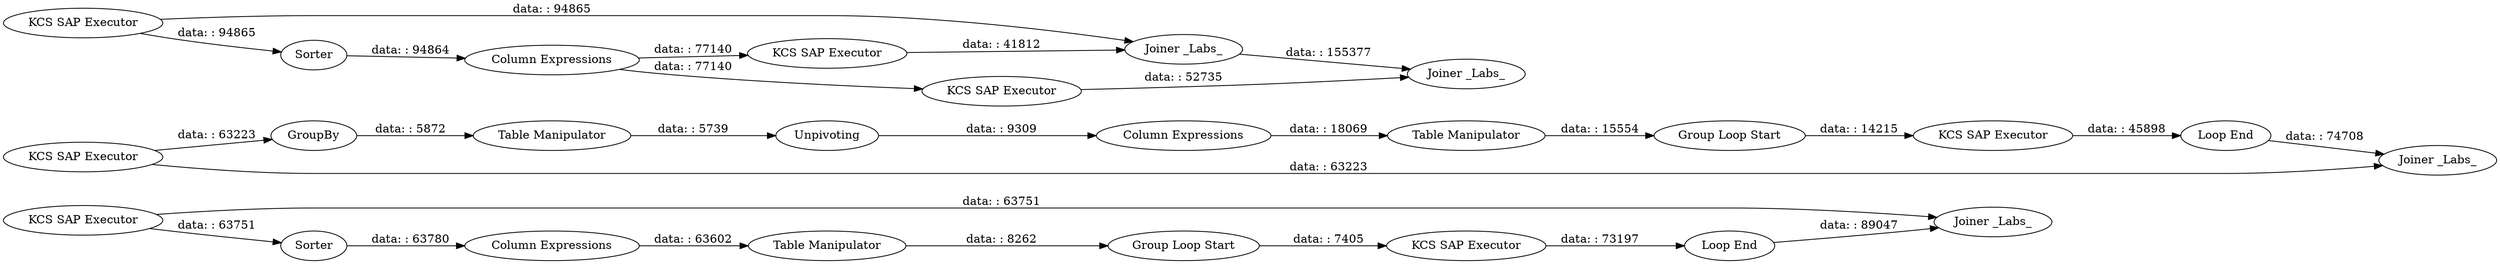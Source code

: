 digraph {
	"6468239815291229367_14" [label="Group Loop Start"]
	"6468239815291229367_5" [label="Table Manipulator"]
	"6468239815291229367_28" [label=GroupBy]
	"6468239815291229367_15" [label="Loop End"]
	"6468239815291229367_22" [label="Joiner _Labs_"]
	"6468239815291229367_20" [label="KCS SAP Executor"]
	"6468239815291229367_17" [label="KCS SAP Executor"]
	"6468239815291229367_16" [label="Joiner _Labs_"]
	"6468239815291229367_2" [label="KCS SAP Executor"]
	"6468239815291229367_6" [label="KCS SAP Executor"]
	"6468239815291229367_27" [label=Unpivoting]
	"6468239815291229367_18" [label="Column Expressions"]
	"6468239815291229367_11" [label="Joiner _Labs_"]
	"6468239815291229367_30" [label="Table Manipulator"]
	"6468239815291229367_23" [label="Joiner _Labs_"]
	"6468239815291229367_9" [label="Group Loop Start"]
	"6468239815291229367_7" [label="KCS SAP Executor"]
	"6468239815291229367_1" [label="KCS SAP Executor"]
	"6468239815291229367_3" [label="Column Expressions"]
	"6468239815291229367_10" [label="Loop End"]
	"6468239815291229367_12" [label=Sorter]
	"6468239815291229367_13" [label="Table Manipulator"]
	"6468239815291229367_8" [label="Column Expressions"]
	"6468239815291229367_19" [label=Sorter]
	"6468239815291229367_21" [label="KCS SAP Executor"]
	"6468239815291229367_18" -> "6468239815291229367_20" [label="data: : 77140"]
	"6468239815291229367_5" -> "6468239815291229367_9" [label="data: : 15554"]
	"6468239815291229367_27" -> "6468239815291229367_3" [label="data: : 9309"]
	"6468239815291229367_21" -> "6468239815291229367_23" [label="data: : 52735"]
	"6468239815291229367_15" -> "6468239815291229367_16" [label="data: : 89047"]
	"6468239815291229367_12" -> "6468239815291229367_8" [label="data: : 63780"]
	"6468239815291229367_6" -> "6468239815291229367_16" [label="data: : 63751"]
	"6468239815291229367_9" -> "6468239815291229367_2" [label="data: : 14215"]
	"6468239815291229367_20" -> "6468239815291229367_22" [label="data: : 41812"]
	"6468239815291229367_2" -> "6468239815291229367_10" [label="data: : 45898"]
	"6468239815291229367_17" -> "6468239815291229367_22" [label="data: : 94865"]
	"6468239815291229367_8" -> "6468239815291229367_13" [label="data: : 63602"]
	"6468239815291229367_3" -> "6468239815291229367_5" [label="data: : 18069"]
	"6468239815291229367_17" -> "6468239815291229367_19" [label="data: : 94865"]
	"6468239815291229367_6" -> "6468239815291229367_12" [label="data: : 63751"]
	"6468239815291229367_30" -> "6468239815291229367_27" [label="data: : 5739"]
	"6468239815291229367_1" -> "6468239815291229367_28" [label="data: : 63223"]
	"6468239815291229367_7" -> "6468239815291229367_15" [label="data: : 73197"]
	"6468239815291229367_13" -> "6468239815291229367_14" [label="data: : 8262"]
	"6468239815291229367_18" -> "6468239815291229367_21" [label="data: : 77140"]
	"6468239815291229367_14" -> "6468239815291229367_7" [label="data: : 7405"]
	"6468239815291229367_22" -> "6468239815291229367_23" [label="data: : 155377"]
	"6468239815291229367_28" -> "6468239815291229367_30" [label="data: : 5872"]
	"6468239815291229367_10" -> "6468239815291229367_11" [label="data: : 74708"]
	"6468239815291229367_19" -> "6468239815291229367_18" [label="data: : 94864"]
	"6468239815291229367_1" -> "6468239815291229367_11" [label="data: : 63223"]
	rankdir=LR
}
